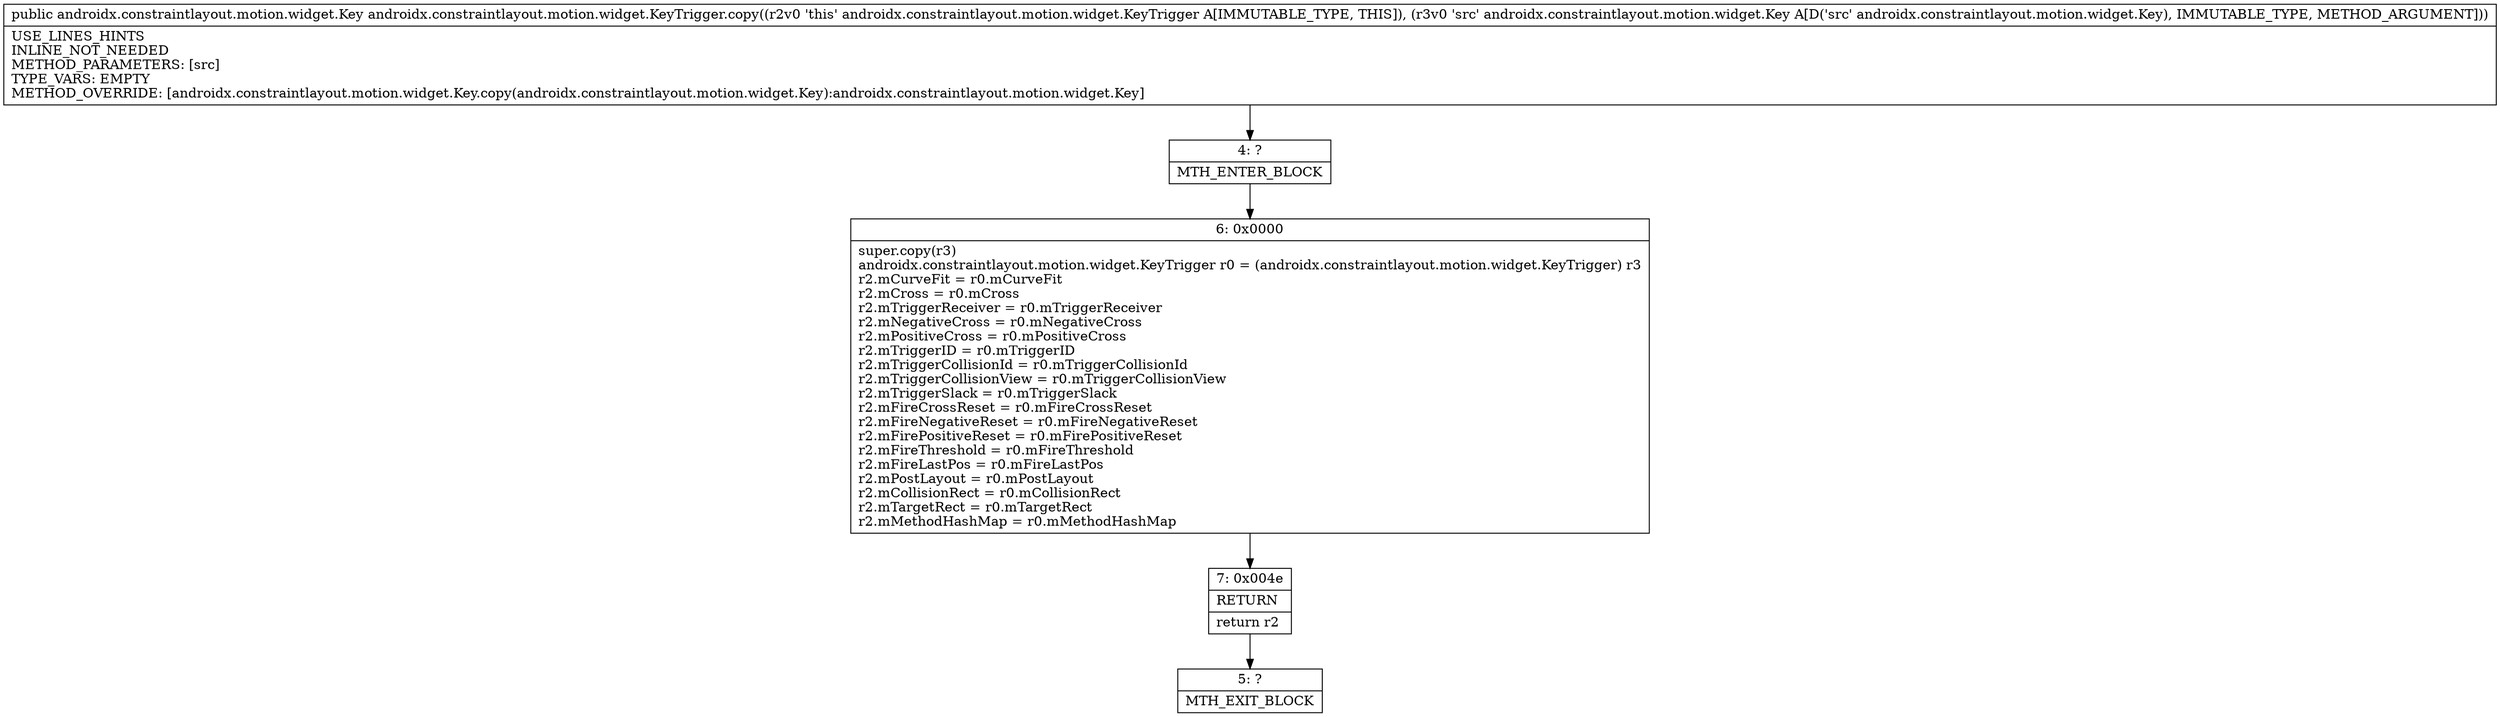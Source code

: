 digraph "CFG forandroidx.constraintlayout.motion.widget.KeyTrigger.copy(Landroidx\/constraintlayout\/motion\/widget\/Key;)Landroidx\/constraintlayout\/motion\/widget\/Key;" {
Node_4 [shape=record,label="{4\:\ ?|MTH_ENTER_BLOCK\l}"];
Node_6 [shape=record,label="{6\:\ 0x0000|super.copy(r3)\landroidx.constraintlayout.motion.widget.KeyTrigger r0 = (androidx.constraintlayout.motion.widget.KeyTrigger) r3\lr2.mCurveFit = r0.mCurveFit\lr2.mCross = r0.mCross\lr2.mTriggerReceiver = r0.mTriggerReceiver\lr2.mNegativeCross = r0.mNegativeCross\lr2.mPositiveCross = r0.mPositiveCross\lr2.mTriggerID = r0.mTriggerID\lr2.mTriggerCollisionId = r0.mTriggerCollisionId\lr2.mTriggerCollisionView = r0.mTriggerCollisionView\lr2.mTriggerSlack = r0.mTriggerSlack\lr2.mFireCrossReset = r0.mFireCrossReset\lr2.mFireNegativeReset = r0.mFireNegativeReset\lr2.mFirePositiveReset = r0.mFirePositiveReset\lr2.mFireThreshold = r0.mFireThreshold\lr2.mFireLastPos = r0.mFireLastPos\lr2.mPostLayout = r0.mPostLayout\lr2.mCollisionRect = r0.mCollisionRect\lr2.mTargetRect = r0.mTargetRect\lr2.mMethodHashMap = r0.mMethodHashMap\l}"];
Node_7 [shape=record,label="{7\:\ 0x004e|RETURN\l|return r2\l}"];
Node_5 [shape=record,label="{5\:\ ?|MTH_EXIT_BLOCK\l}"];
MethodNode[shape=record,label="{public androidx.constraintlayout.motion.widget.Key androidx.constraintlayout.motion.widget.KeyTrigger.copy((r2v0 'this' androidx.constraintlayout.motion.widget.KeyTrigger A[IMMUTABLE_TYPE, THIS]), (r3v0 'src' androidx.constraintlayout.motion.widget.Key A[D('src' androidx.constraintlayout.motion.widget.Key), IMMUTABLE_TYPE, METHOD_ARGUMENT]))  | USE_LINES_HINTS\lINLINE_NOT_NEEDED\lMETHOD_PARAMETERS: [src]\lTYPE_VARS: EMPTY\lMETHOD_OVERRIDE: [androidx.constraintlayout.motion.widget.Key.copy(androidx.constraintlayout.motion.widget.Key):androidx.constraintlayout.motion.widget.Key]\l}"];
MethodNode -> Node_4;Node_4 -> Node_6;
Node_6 -> Node_7;
Node_7 -> Node_5;
}


